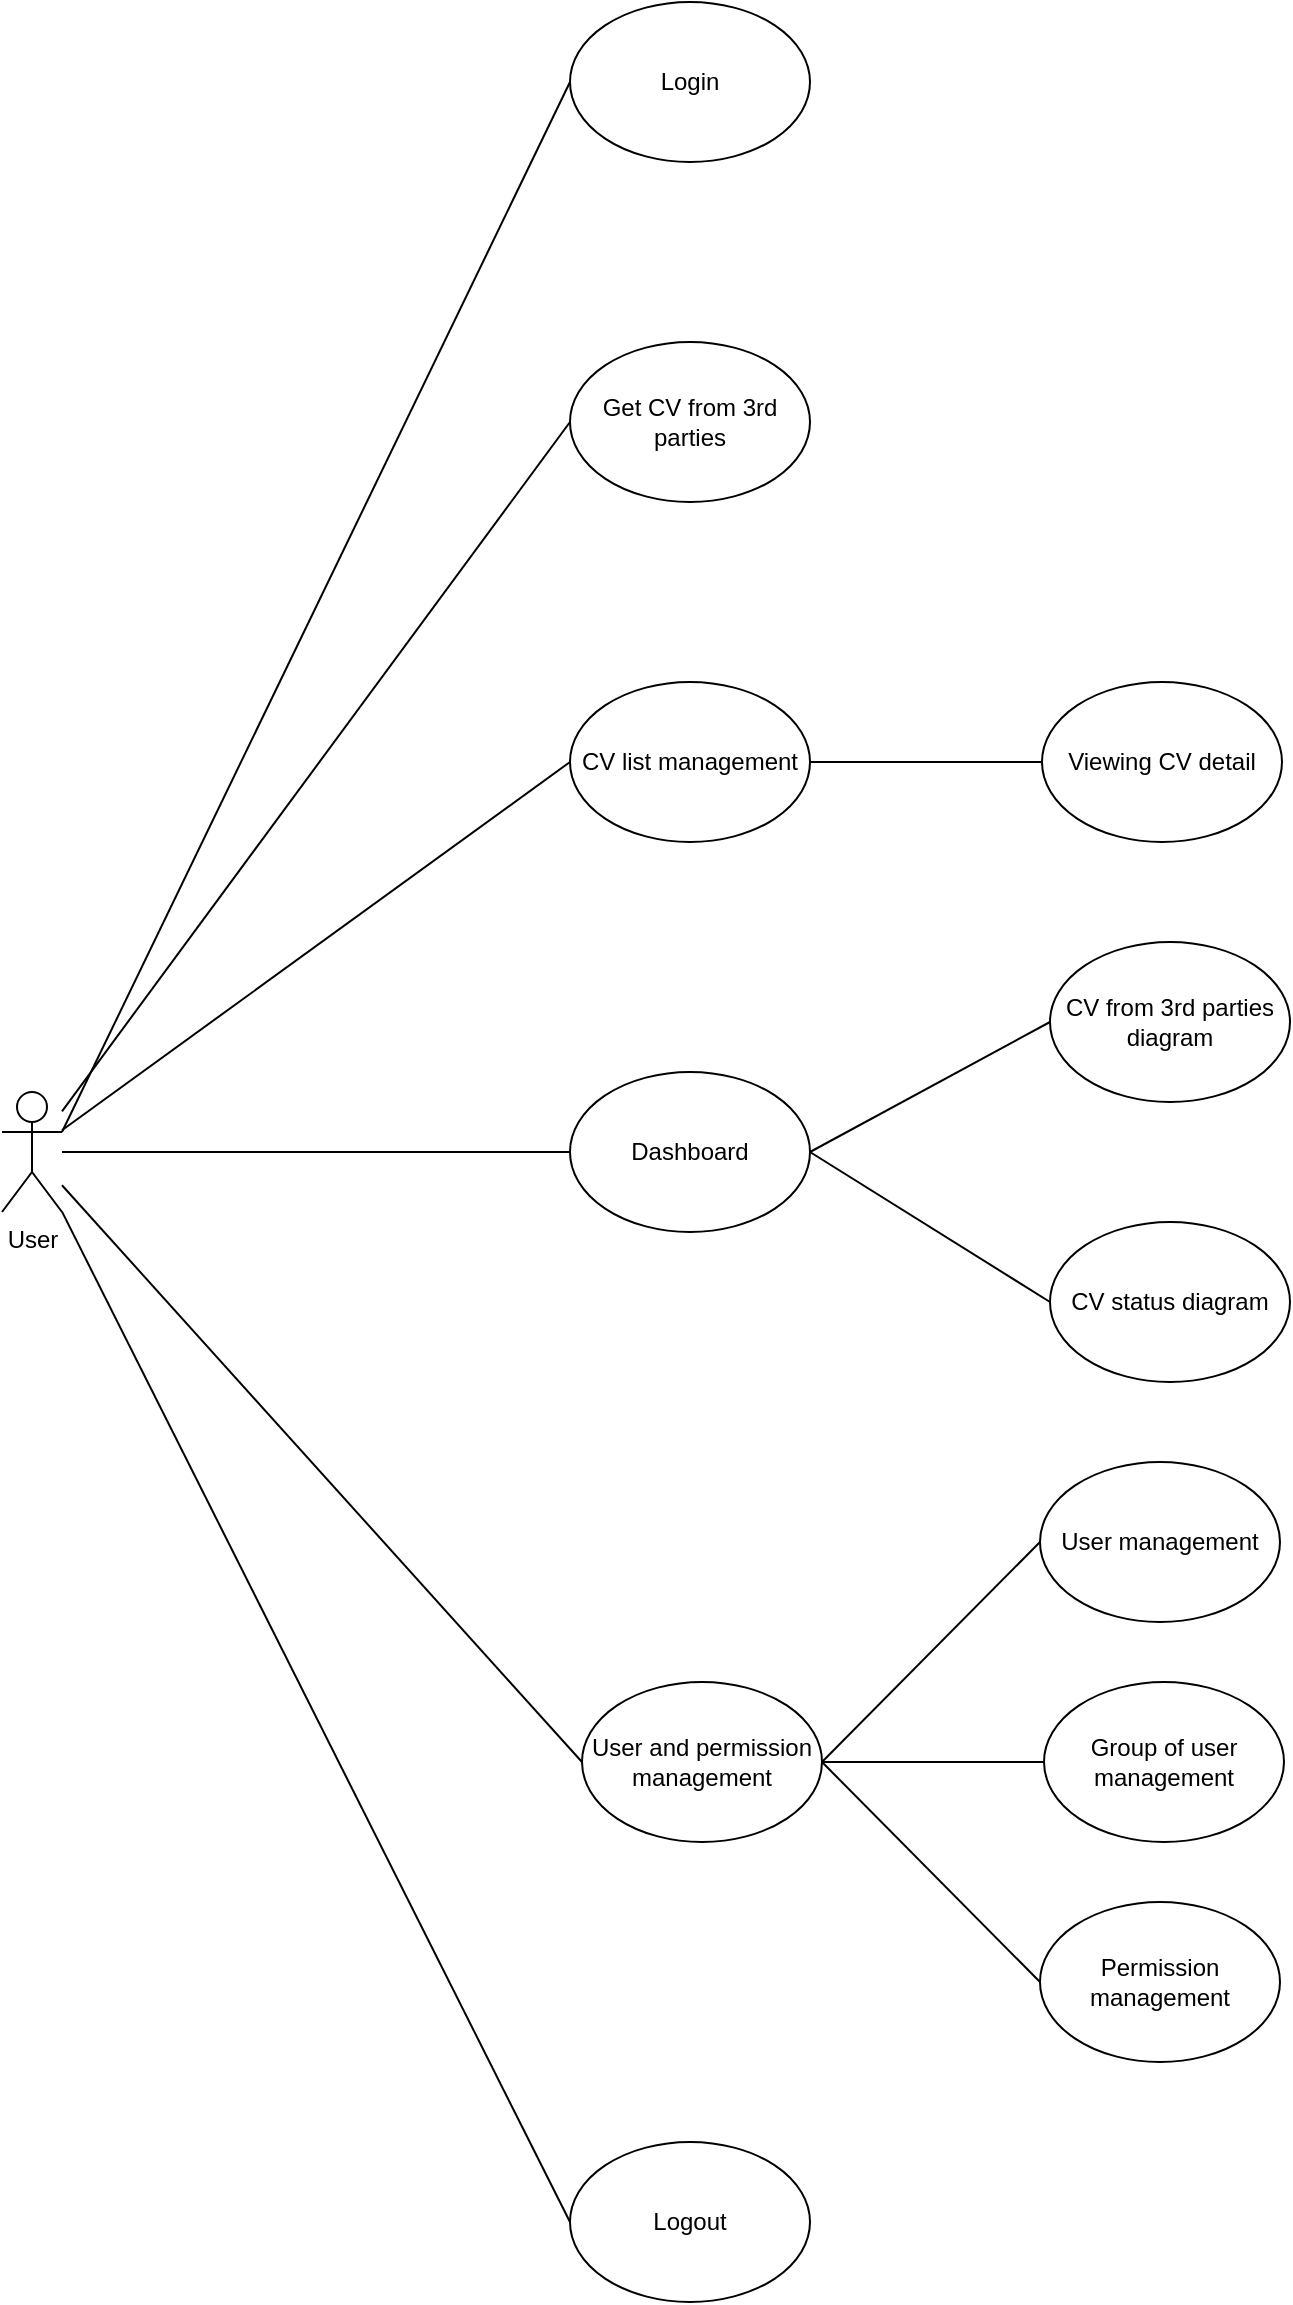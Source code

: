 <mxfile version="25.0.1">
  <diagram name="Trang-1" id="zRStrCZms60aBh5zQ9CK">
    <mxGraphModel dx="3282" dy="2436" grid="1" gridSize="10" guides="1" tooltips="1" connect="1" arrows="1" fold="1" page="1" pageScale="1" pageWidth="827" pageHeight="1169" math="0" shadow="0">
      <root>
        <mxCell id="0" />
        <mxCell id="1" parent="0" />
        <mxCell id="b3J7wT-M6WEdxHhECkrl-1" value="User" style="shape=umlActor;verticalLabelPosition=bottom;verticalAlign=top;html=1;outlineConnect=0;" parent="1" vertex="1">
          <mxGeometry x="70" y="415" width="30" height="60" as="geometry" />
        </mxCell>
        <mxCell id="b3J7wT-M6WEdxHhECkrl-2" value="Login" style="ellipse;whiteSpace=wrap;html=1;" parent="1" vertex="1">
          <mxGeometry x="354" y="-130" width="120" height="80" as="geometry" />
        </mxCell>
        <mxCell id="b3J7wT-M6WEdxHhECkrl-3" value="Logout" style="ellipse;whiteSpace=wrap;html=1;" parent="1" vertex="1">
          <mxGeometry x="354" y="940" width="120" height="80" as="geometry" />
        </mxCell>
        <mxCell id="b3J7wT-M6WEdxHhECkrl-4" value="CV list management" style="ellipse;whiteSpace=wrap;html=1;" parent="1" vertex="1">
          <mxGeometry x="354" y="210" width="120" height="80" as="geometry" />
        </mxCell>
        <mxCell id="b3J7wT-M6WEdxHhECkrl-5" value="Viewing CV detail" style="ellipse;whiteSpace=wrap;html=1;" parent="1" vertex="1">
          <mxGeometry x="590" y="210" width="120" height="80" as="geometry" />
        </mxCell>
        <mxCell id="b3J7wT-M6WEdxHhECkrl-9" value="Dashboard" style="ellipse;whiteSpace=wrap;html=1;" parent="1" vertex="1">
          <mxGeometry x="354" y="405" width="120" height="80" as="geometry" />
        </mxCell>
        <mxCell id="b3J7wT-M6WEdxHhECkrl-10" value="CV from 3rd parties diagram" style="ellipse;whiteSpace=wrap;html=1;" parent="1" vertex="1">
          <mxGeometry x="594" y="340" width="120" height="80" as="geometry" />
        </mxCell>
        <mxCell id="b3J7wT-M6WEdxHhECkrl-11" value="CV status diagram" style="ellipse;whiteSpace=wrap;html=1;" parent="1" vertex="1">
          <mxGeometry x="594" y="480" width="120" height="80" as="geometry" />
        </mxCell>
        <mxCell id="b3J7wT-M6WEdxHhECkrl-12" value="" style="endArrow=none;html=1;rounded=0;entryX=0;entryY=0.5;entryDx=0;entryDy=0;exitX=1;exitY=0.333;exitDx=0;exitDy=0;exitPerimeter=0;" parent="1" source="b3J7wT-M6WEdxHhECkrl-1" target="b3J7wT-M6WEdxHhECkrl-2" edge="1">
          <mxGeometry width="50" height="50" relative="1" as="geometry">
            <mxPoint x="80" y="380" as="sourcePoint" />
            <mxPoint x="350" y="130" as="targetPoint" />
          </mxGeometry>
        </mxCell>
        <mxCell id="b3J7wT-M6WEdxHhECkrl-13" value="" style="endArrow=none;html=1;rounded=0;entryX=0;entryY=0.5;entryDx=0;entryDy=0;" parent="1" source="b3J7wT-M6WEdxHhECkrl-1" target="b3J7wT-M6WEdxHhECkrl-4" edge="1">
          <mxGeometry width="50" height="50" relative="1" as="geometry">
            <mxPoint x="80" y="390" as="sourcePoint" />
            <mxPoint x="280" y="320" as="targetPoint" />
          </mxGeometry>
        </mxCell>
        <mxCell id="b3J7wT-M6WEdxHhECkrl-15" value="" style="endArrow=none;html=1;rounded=0;entryX=0;entryY=0.5;entryDx=0;entryDy=0;" parent="1" source="b3J7wT-M6WEdxHhECkrl-1" target="b3J7wT-M6WEdxHhECkrl-9" edge="1">
          <mxGeometry width="50" height="50" relative="1" as="geometry">
            <mxPoint x="140" y="550" as="sourcePoint" />
            <mxPoint x="190" y="500" as="targetPoint" />
          </mxGeometry>
        </mxCell>
        <mxCell id="b3J7wT-M6WEdxHhECkrl-16" value="" style="endArrow=none;html=1;rounded=0;entryX=0;entryY=0.5;entryDx=0;entryDy=0;" parent="1" source="b3J7wT-M6WEdxHhECkrl-1" target="b3J7wT-M6WEdxHhECkrl-3" edge="1">
          <mxGeometry width="50" height="50" relative="1" as="geometry">
            <mxPoint x="140" y="620" as="sourcePoint" />
            <mxPoint x="190" y="570" as="targetPoint" />
          </mxGeometry>
        </mxCell>
        <mxCell id="b3J7wT-M6WEdxHhECkrl-17" value="" style="endArrow=none;html=1;rounded=0;exitX=1;exitY=0.5;exitDx=0;exitDy=0;entryX=0;entryY=0.5;entryDx=0;entryDy=0;" parent="1" source="b3J7wT-M6WEdxHhECkrl-9" target="b3J7wT-M6WEdxHhECkrl-10" edge="1">
          <mxGeometry width="50" height="50" relative="1" as="geometry">
            <mxPoint x="514" y="450" as="sourcePoint" />
            <mxPoint x="564" y="400" as="targetPoint" />
          </mxGeometry>
        </mxCell>
        <mxCell id="b3J7wT-M6WEdxHhECkrl-18" value="" style="endArrow=none;html=1;rounded=0;exitX=1;exitY=0.5;exitDx=0;exitDy=0;entryX=0;entryY=0.5;entryDx=0;entryDy=0;" parent="1" source="b3J7wT-M6WEdxHhECkrl-9" target="b3J7wT-M6WEdxHhECkrl-11" edge="1">
          <mxGeometry width="50" height="50" relative="1" as="geometry">
            <mxPoint x="504" y="550" as="sourcePoint" />
            <mxPoint x="554" y="500" as="targetPoint" />
          </mxGeometry>
        </mxCell>
        <mxCell id="b3J7wT-M6WEdxHhECkrl-19" value="User and permission management" style="ellipse;whiteSpace=wrap;html=1;" parent="1" vertex="1">
          <mxGeometry x="360" y="710" width="120" height="80" as="geometry" />
        </mxCell>
        <mxCell id="b3J7wT-M6WEdxHhECkrl-20" value="" style="endArrow=none;html=1;rounded=0;entryX=0;entryY=0.5;entryDx=0;entryDy=0;" parent="1" source="b3J7wT-M6WEdxHhECkrl-1" target="b3J7wT-M6WEdxHhECkrl-19" edge="1">
          <mxGeometry width="50" height="50" relative="1" as="geometry">
            <mxPoint x="260" y="650" as="sourcePoint" />
            <mxPoint x="310" y="600" as="targetPoint" />
          </mxGeometry>
        </mxCell>
        <mxCell id="Fbtc1sslmkLo8ytjD4lA-1" value="Get CV from 3rd parties" style="ellipse;whiteSpace=wrap;html=1;" parent="1" vertex="1">
          <mxGeometry x="354" y="40" width="120" height="80" as="geometry" />
        </mxCell>
        <mxCell id="Fbtc1sslmkLo8ytjD4lA-2" value="" style="endArrow=none;html=1;rounded=0;entryX=0;entryY=0.5;entryDx=0;entryDy=0;" parent="1" target="Fbtc1sslmkLo8ytjD4lA-1" edge="1" source="b3J7wT-M6WEdxHhECkrl-1">
          <mxGeometry width="50" height="50" relative="1" as="geometry">
            <mxPoint x="40" y="450" as="sourcePoint" />
            <mxPoint x="280" y="200" as="targetPoint" />
          </mxGeometry>
        </mxCell>
        <mxCell id="Fbtc1sslmkLo8ytjD4lA-3" value="" style="endArrow=none;html=1;rounded=0;exitX=1;exitY=0.5;exitDx=0;exitDy=0;entryX=0;entryY=0.5;entryDx=0;entryDy=0;" parent="1" source="b3J7wT-M6WEdxHhECkrl-4" target="b3J7wT-M6WEdxHhECkrl-5" edge="1">
          <mxGeometry width="50" height="50" relative="1" as="geometry">
            <mxPoint x="520" y="340" as="sourcePoint" />
            <mxPoint x="570" y="290" as="targetPoint" />
          </mxGeometry>
        </mxCell>
        <mxCell id="R2cqStoH2kkGblZaOkQW-3" value="User management" style="ellipse;whiteSpace=wrap;html=1;" vertex="1" parent="1">
          <mxGeometry x="589" y="600" width="120" height="80" as="geometry" />
        </mxCell>
        <mxCell id="R2cqStoH2kkGblZaOkQW-4" value="Group of user management" style="ellipse;whiteSpace=wrap;html=1;" vertex="1" parent="1">
          <mxGeometry x="591" y="710" width="120" height="80" as="geometry" />
        </mxCell>
        <mxCell id="R2cqStoH2kkGblZaOkQW-5" value="Permission management" style="ellipse;whiteSpace=wrap;html=1;" vertex="1" parent="1">
          <mxGeometry x="589" y="820" width="120" height="80" as="geometry" />
        </mxCell>
        <mxCell id="R2cqStoH2kkGblZaOkQW-6" value="" style="endArrow=none;html=1;rounded=0;exitX=1;exitY=0.5;exitDx=0;exitDy=0;entryX=0;entryY=0.5;entryDx=0;entryDy=0;" edge="1" parent="1" source="b3J7wT-M6WEdxHhECkrl-19" target="R2cqStoH2kkGblZaOkQW-3">
          <mxGeometry width="50" height="50" relative="1" as="geometry">
            <mxPoint x="510" y="720" as="sourcePoint" />
            <mxPoint x="560" y="670" as="targetPoint" />
          </mxGeometry>
        </mxCell>
        <mxCell id="R2cqStoH2kkGblZaOkQW-7" value="" style="endArrow=none;html=1;rounded=0;exitX=1;exitY=0.5;exitDx=0;exitDy=0;entryX=0;entryY=0.5;entryDx=0;entryDy=0;" edge="1" parent="1" source="b3J7wT-M6WEdxHhECkrl-19" target="R2cqStoH2kkGblZaOkQW-4">
          <mxGeometry width="50" height="50" relative="1" as="geometry">
            <mxPoint x="520" y="830" as="sourcePoint" />
            <mxPoint x="570" y="780" as="targetPoint" />
          </mxGeometry>
        </mxCell>
        <mxCell id="R2cqStoH2kkGblZaOkQW-8" value="" style="endArrow=none;html=1;rounded=0;exitX=1;exitY=0.5;exitDx=0;exitDy=0;entryX=0;entryY=0.5;entryDx=0;entryDy=0;" edge="1" parent="1" source="b3J7wT-M6WEdxHhECkrl-19" target="R2cqStoH2kkGblZaOkQW-5">
          <mxGeometry width="50" height="50" relative="1" as="geometry">
            <mxPoint x="470" y="890" as="sourcePoint" />
            <mxPoint x="520" y="840" as="targetPoint" />
          </mxGeometry>
        </mxCell>
      </root>
    </mxGraphModel>
  </diagram>
</mxfile>
